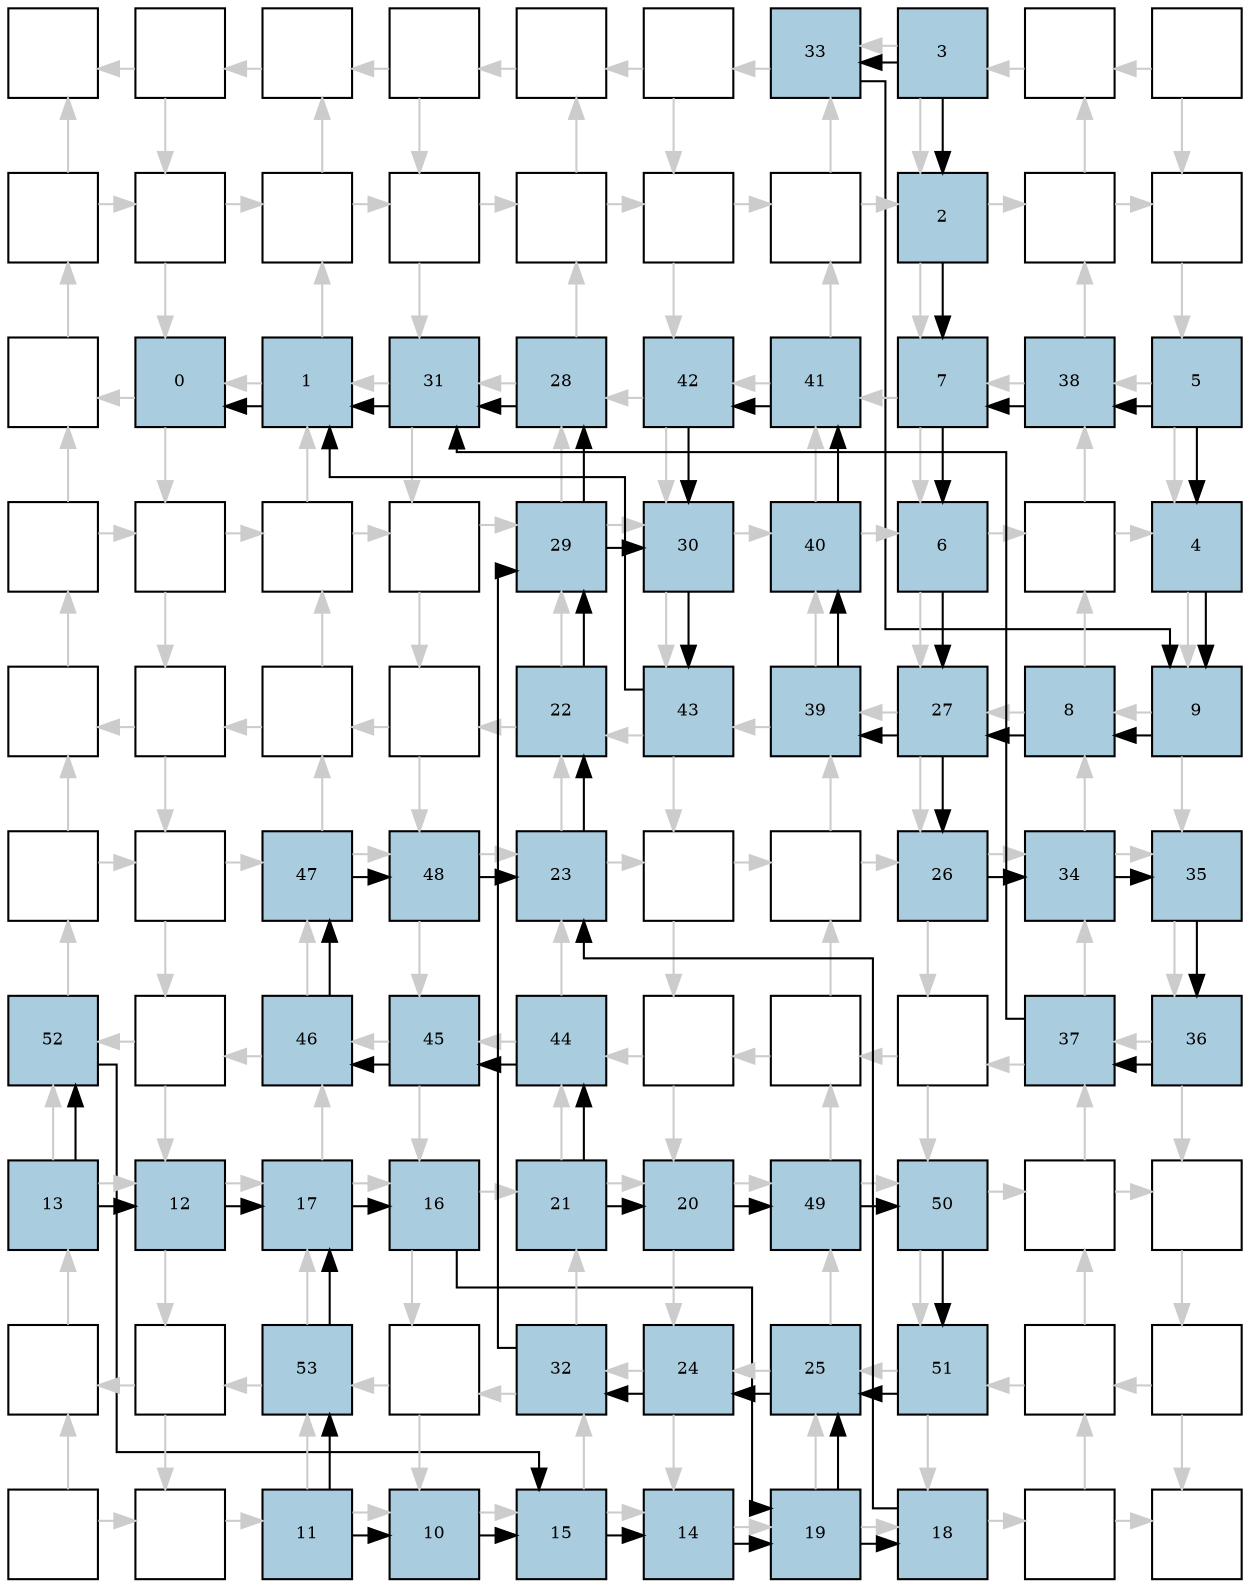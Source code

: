 digraph layout{
rankdir=TB; 

splines=ortho; 

node [style=filled shape=square fixedsize=true width=0.6];
0[label="", fontsize=8, fillcolor="#ffffff"];
1[label="", fontsize=8, fillcolor="#ffffff"];
2[label="", fontsize=8, fillcolor="#ffffff"];
3[label="", fontsize=8, fillcolor="#ffffff"];
4[label="", fontsize=8, fillcolor="#ffffff"];
5[label="", fontsize=8, fillcolor="#ffffff"];
6[label="33", fontsize=8, fillcolor="#a9ccde"];
7[label="3", fontsize=8, fillcolor="#a9ccde"];
8[label="", fontsize=8, fillcolor="#ffffff"];
9[label="", fontsize=8, fillcolor="#ffffff"];
10[label="", fontsize=8, fillcolor="#ffffff"];
11[label="", fontsize=8, fillcolor="#ffffff"];
12[label="", fontsize=8, fillcolor="#ffffff"];
13[label="", fontsize=8, fillcolor="#ffffff"];
14[label="", fontsize=8, fillcolor="#ffffff"];
15[label="", fontsize=8, fillcolor="#ffffff"];
16[label="", fontsize=8, fillcolor="#ffffff"];
17[label="2", fontsize=8, fillcolor="#a9ccde"];
18[label="", fontsize=8, fillcolor="#ffffff"];
19[label="", fontsize=8, fillcolor="#ffffff"];
20[label="", fontsize=8, fillcolor="#ffffff"];
21[label="0", fontsize=8, fillcolor="#a9ccde"];
22[label="1", fontsize=8, fillcolor="#a9ccde"];
23[label="31", fontsize=8, fillcolor="#a9ccde"];
24[label="28", fontsize=8, fillcolor="#a9ccde"];
25[label="42", fontsize=8, fillcolor="#a9ccde"];
26[label="41", fontsize=8, fillcolor="#a9ccde"];
27[label="7", fontsize=8, fillcolor="#a9ccde"];
28[label="38", fontsize=8, fillcolor="#a9ccde"];
29[label="5", fontsize=8, fillcolor="#a9ccde"];
30[label="", fontsize=8, fillcolor="#ffffff"];
31[label="", fontsize=8, fillcolor="#ffffff"];
32[label="", fontsize=8, fillcolor="#ffffff"];
33[label="", fontsize=8, fillcolor="#ffffff"];
34[label="29", fontsize=8, fillcolor="#a9ccde"];
35[label="30", fontsize=8, fillcolor="#a9ccde"];
36[label="40", fontsize=8, fillcolor="#a9ccde"];
37[label="6", fontsize=8, fillcolor="#a9ccde"];
38[label="", fontsize=8, fillcolor="#ffffff"];
39[label="4", fontsize=8, fillcolor="#a9ccde"];
40[label="", fontsize=8, fillcolor="#ffffff"];
41[label="", fontsize=8, fillcolor="#ffffff"];
42[label="", fontsize=8, fillcolor="#ffffff"];
43[label="", fontsize=8, fillcolor="#ffffff"];
44[label="22", fontsize=8, fillcolor="#a9ccde"];
45[label="43", fontsize=8, fillcolor="#a9ccde"];
46[label="39", fontsize=8, fillcolor="#a9ccde"];
47[label="27", fontsize=8, fillcolor="#a9ccde"];
48[label="8", fontsize=8, fillcolor="#a9ccde"];
49[label="9", fontsize=8, fillcolor="#a9ccde"];
50[label="", fontsize=8, fillcolor="#ffffff"];
51[label="", fontsize=8, fillcolor="#ffffff"];
52[label="47", fontsize=8, fillcolor="#a9ccde"];
53[label="48", fontsize=8, fillcolor="#a9ccde"];
54[label="23", fontsize=8, fillcolor="#a9ccde"];
55[label="", fontsize=8, fillcolor="#ffffff"];
56[label="", fontsize=8, fillcolor="#ffffff"];
57[label="26", fontsize=8, fillcolor="#a9ccde"];
58[label="34", fontsize=8, fillcolor="#a9ccde"];
59[label="35", fontsize=8, fillcolor="#a9ccde"];
60[label="52", fontsize=8, fillcolor="#a9ccde"];
61[label="", fontsize=8, fillcolor="#ffffff"];
62[label="46", fontsize=8, fillcolor="#a9ccde"];
63[label="45", fontsize=8, fillcolor="#a9ccde"];
64[label="44", fontsize=8, fillcolor="#a9ccde"];
65[label="", fontsize=8, fillcolor="#ffffff"];
66[label="", fontsize=8, fillcolor="#ffffff"];
67[label="", fontsize=8, fillcolor="#ffffff"];
68[label="37", fontsize=8, fillcolor="#a9ccde"];
69[label="36", fontsize=8, fillcolor="#a9ccde"];
70[label="13", fontsize=8, fillcolor="#a9ccde"];
71[label="12", fontsize=8, fillcolor="#a9ccde"];
72[label="17", fontsize=8, fillcolor="#a9ccde"];
73[label="16", fontsize=8, fillcolor="#a9ccde"];
74[label="21", fontsize=8, fillcolor="#a9ccde"];
75[label="20", fontsize=8, fillcolor="#a9ccde"];
76[label="49", fontsize=8, fillcolor="#a9ccde"];
77[label="50", fontsize=8, fillcolor="#a9ccde"];
78[label="", fontsize=8, fillcolor="#ffffff"];
79[label="", fontsize=8, fillcolor="#ffffff"];
80[label="", fontsize=8, fillcolor="#ffffff"];
81[label="", fontsize=8, fillcolor="#ffffff"];
82[label="53", fontsize=8, fillcolor="#a9ccde"];
83[label="", fontsize=8, fillcolor="#ffffff"];
84[label="32", fontsize=8, fillcolor="#a9ccde"];
85[label="24", fontsize=8, fillcolor="#a9ccde"];
86[label="25", fontsize=8, fillcolor="#a9ccde"];
87[label="51", fontsize=8, fillcolor="#a9ccde"];
88[label="", fontsize=8, fillcolor="#ffffff"];
89[label="", fontsize=8, fillcolor="#ffffff"];
90[label="", fontsize=8, fillcolor="#ffffff"];
91[label="", fontsize=8, fillcolor="#ffffff"];
92[label="11", fontsize=8, fillcolor="#a9ccde"];
93[label="10", fontsize=8, fillcolor="#a9ccde"];
94[label="15", fontsize=8, fillcolor="#a9ccde"];
95[label="14", fontsize=8, fillcolor="#a9ccde"];
96[label="19", fontsize=8, fillcolor="#a9ccde"];
97[label="18", fontsize=8, fillcolor="#a9ccde"];
98[label="", fontsize=8, fillcolor="#ffffff"];
99[label="", fontsize=8, fillcolor="#ffffff"];
edge [constraint=false, style=vis];
1 -> 0 [color="#cccccc"];
1 -> 11 [color="#cccccc"];
2 -> 1 [color="#cccccc"];
3 -> 2 [color="#cccccc"];
3 -> 13 [color="#cccccc"];
4 -> 3 [color="#cccccc"];
5 -> 4 [color="#cccccc"];
5 -> 15 [color="#cccccc"];
6 -> 5 [color="#cccccc"];
7 -> 6 [color="#cccccc"];
7 -> 17 [color="#cccccc"];
8 -> 7 [color="#cccccc"];
9 -> 8 [color="#cccccc"];
9 -> 19 [color="#cccccc"];
10 -> 11 [color="#cccccc"];
10 -> 0 [color="#cccccc"];
11 -> 21 [color="#cccccc"];
11 -> 12 [color="#cccccc"];
12 -> 13 [color="#cccccc"];
12 -> 2 [color="#cccccc"];
13 -> 23 [color="#cccccc"];
13 -> 14 [color="#cccccc"];
14 -> 15 [color="#cccccc"];
14 -> 4 [color="#cccccc"];
15 -> 25 [color="#cccccc"];
15 -> 16 [color="#cccccc"];
16 -> 17 [color="#cccccc"];
16 -> 6 [color="#cccccc"];
17 -> 27 [color="#cccccc"];
17 -> 18 [color="#cccccc"];
18 -> 19 [color="#cccccc"];
18 -> 8 [color="#cccccc"];
19 -> 29 [color="#cccccc"];
20 -> 10 [color="#cccccc"];
21 -> 20 [color="#cccccc"];
21 -> 31 [color="#cccccc"];
22 -> 12 [color="#cccccc"];
22 -> 21 [color="#cccccc"];
23 -> 22 [color="#cccccc"];
23 -> 33 [color="#cccccc"];
24 -> 14 [color="#cccccc"];
24 -> 23 [color="#cccccc"];
25 -> 24 [color="#cccccc"];
25 -> 35 [color="#cccccc"];
26 -> 16 [color="#cccccc"];
26 -> 25 [color="#cccccc"];
27 -> 26 [color="#cccccc"];
27 -> 37 [color="#cccccc"];
28 -> 18 [color="#cccccc"];
28 -> 27 [color="#cccccc"];
29 -> 28 [color="#cccccc"];
29 -> 39 [color="#cccccc"];
30 -> 31 [color="#cccccc"];
30 -> 20 [color="#cccccc"];
31 -> 41 [color="#cccccc"];
31 -> 32 [color="#cccccc"];
32 -> 33 [color="#cccccc"];
32 -> 22 [color="#cccccc"];
33 -> 43 [color="#cccccc"];
33 -> 34 [color="#cccccc"];
34 -> 35 [color="#cccccc"];
34 -> 24 [color="#cccccc"];
35 -> 45 [color="#cccccc"];
35 -> 36 [color="#cccccc"];
36 -> 37 [color="#cccccc"];
36 -> 26 [color="#cccccc"];
37 -> 47 [color="#cccccc"];
37 -> 38 [color="#cccccc"];
38 -> 39 [color="#cccccc"];
38 -> 28 [color="#cccccc"];
39 -> 49 [color="#cccccc"];
40 -> 30 [color="#cccccc"];
41 -> 40 [color="#cccccc"];
41 -> 51 [color="#cccccc"];
42 -> 32 [color="#cccccc"];
42 -> 41 [color="#cccccc"];
43 -> 42 [color="#cccccc"];
43 -> 53 [color="#cccccc"];
44 -> 34 [color="#cccccc"];
44 -> 43 [color="#cccccc"];
45 -> 44 [color="#cccccc"];
45 -> 55 [color="#cccccc"];
46 -> 36 [color="#cccccc"];
46 -> 45 [color="#cccccc"];
47 -> 46 [color="#cccccc"];
47 -> 57 [color="#cccccc"];
48 -> 38 [color="#cccccc"];
48 -> 47 [color="#cccccc"];
49 -> 48 [color="#cccccc"];
49 -> 59 [color="#cccccc"];
50 -> 51 [color="#cccccc"];
50 -> 40 [color="#cccccc"];
51 -> 61 [color="#cccccc"];
51 -> 52 [color="#cccccc"];
52 -> 53 [color="#cccccc"];
52 -> 42 [color="#cccccc"];
53 -> 63 [color="#cccccc"];
53 -> 54 [color="#cccccc"];
54 -> 55 [color="#cccccc"];
54 -> 44 [color="#cccccc"];
55 -> 65 [color="#cccccc"];
55 -> 56 [color="#cccccc"];
56 -> 57 [color="#cccccc"];
56 -> 46 [color="#cccccc"];
57 -> 67 [color="#cccccc"];
57 -> 58 [color="#cccccc"];
58 -> 59 [color="#cccccc"];
58 -> 48 [color="#cccccc"];
59 -> 69 [color="#cccccc"];
60 -> 50 [color="#cccccc"];
61 -> 60 [color="#cccccc"];
61 -> 71 [color="#cccccc"];
62 -> 52 [color="#cccccc"];
62 -> 61 [color="#cccccc"];
63 -> 62 [color="#cccccc"];
63 -> 73 [color="#cccccc"];
64 -> 54 [color="#cccccc"];
64 -> 63 [color="#cccccc"];
65 -> 64 [color="#cccccc"];
65 -> 75 [color="#cccccc"];
66 -> 56 [color="#cccccc"];
66 -> 65 [color="#cccccc"];
67 -> 66 [color="#cccccc"];
67 -> 77 [color="#cccccc"];
68 -> 58 [color="#cccccc"];
68 -> 67 [color="#cccccc"];
69 -> 68 [color="#cccccc"];
69 -> 79 [color="#cccccc"];
70 -> 71 [color="#cccccc"];
70 -> 60 [color="#cccccc"];
71 -> 81 [color="#cccccc"];
71 -> 72 [color="#cccccc"];
72 -> 73 [color="#cccccc"];
72 -> 62 [color="#cccccc"];
73 -> 83 [color="#cccccc"];
73 -> 74 [color="#cccccc"];
74 -> 75 [color="#cccccc"];
74 -> 64 [color="#cccccc"];
75 -> 85 [color="#cccccc"];
75 -> 76 [color="#cccccc"];
76 -> 77 [color="#cccccc"];
76 -> 66 [color="#cccccc"];
77 -> 87 [color="#cccccc"];
77 -> 78 [color="#cccccc"];
78 -> 79 [color="#cccccc"];
78 -> 68 [color="#cccccc"];
79 -> 89 [color="#cccccc"];
80 -> 70 [color="#cccccc"];
81 -> 80 [color="#cccccc"];
81 -> 91 [color="#cccccc"];
82 -> 72 [color="#cccccc"];
82 -> 81 [color="#cccccc"];
83 -> 82 [color="#cccccc"];
83 -> 93 [color="#cccccc"];
84 -> 74 [color="#cccccc"];
84 -> 83 [color="#cccccc"];
85 -> 84 [color="#cccccc"];
85 -> 95 [color="#cccccc"];
86 -> 76 [color="#cccccc"];
86 -> 85 [color="#cccccc"];
87 -> 86 [color="#cccccc"];
87 -> 97 [color="#cccccc"];
88 -> 78 [color="#cccccc"];
88 -> 87 [color="#cccccc"];
89 -> 88 [color="#cccccc"];
89 -> 99 [color="#cccccc"];
90 -> 91 [color="#cccccc"];
90 -> 80 [color="#cccccc"];
91 -> 92 [color="#cccccc"];
92 -> 93 [color="#cccccc"];
92 -> 82 [color="#cccccc"];
93 -> 94 [color="#cccccc"];
94 -> 95 [color="#cccccc"];
94 -> 84 [color="#cccccc"];
95 -> 96 [color="#cccccc"];
96 -> 97 [color="#cccccc"];
96 -> 86 [color="#cccccc"];
97 -> 98 [color="#cccccc"];
98 -> 99 [color="#cccccc"];
98 -> 88 [color="#cccccc"];
95 -> 96;
73 -> 96;
37 -> 47;
48 -> 47;
34 -> 24;
47 -> 57;
44 -> 34;
85 -> 84;
84 -> 34;
22 -> 21;
7 -> 6;
6 -> 49;
39 -> 49;
57 -> 58;
58 -> 59;
59 -> 69;
69 -> 68;
68 -> 23;
24 -> 23;
7 -> 17;
29 -> 28;
28 -> 27;
17 -> 27;
29 -> 39;
27 -> 37;
49 -> 48;
47 -> 46;
46 -> 36;
36 -> 26;
26 -> 25;
25 -> 35;
34 -> 35;
23 -> 22;
35 -> 45;
45 -> 22;
94 -> 95;
86 -> 85;
54 -> 44;
74 -> 75;
74 -> 64;
64 -> 63;
63 -> 62;
62 -> 52;
52 -> 53;
53 -> 54;
97 -> 54;
92 -> 93;
96 -> 97;
96 -> 86;
75 -> 76;
76 -> 77;
77 -> 87;
87 -> 86;
70 -> 71;
72 -> 73;
70 -> 60;
60 -> 94;
93 -> 94;
92 -> 82;
82 -> 72;
71 -> 72;
edge [constraint=true, style=invis];
0 -> 10 -> 20 -> 30 -> 40 -> 50 -> 60 -> 70 -> 80 -> 90;
1 -> 11 -> 21 -> 31 -> 41 -> 51 -> 61 -> 71 -> 81 -> 91;
2 -> 12 -> 22 -> 32 -> 42 -> 52 -> 62 -> 72 -> 82 -> 92;
3 -> 13 -> 23 -> 33 -> 43 -> 53 -> 63 -> 73 -> 83 -> 93;
4 -> 14 -> 24 -> 34 -> 44 -> 54 -> 64 -> 74 -> 84 -> 94;
5 -> 15 -> 25 -> 35 -> 45 -> 55 -> 65 -> 75 -> 85 -> 95;
6 -> 16 -> 26 -> 36 -> 46 -> 56 -> 66 -> 76 -> 86 -> 96;
7 -> 17 -> 27 -> 37 -> 47 -> 57 -> 67 -> 77 -> 87 -> 97;
8 -> 18 -> 28 -> 38 -> 48 -> 58 -> 68 -> 78 -> 88 -> 98;
9 -> 19 -> 29 -> 39 -> 49 -> 59 -> 69 -> 79 -> 89 -> 99;
rank = same { 0 -> 1 -> 2 -> 3 -> 4 -> 5 -> 6 -> 7 -> 8 -> 9;};
rank = same { 10 -> 11 -> 12 -> 13 -> 14 -> 15 -> 16 -> 17 -> 18 -> 19;};
rank = same { 20 -> 21 -> 22 -> 23 -> 24 -> 25 -> 26 -> 27 -> 28 -> 29;};
rank = same { 30 -> 31 -> 32 -> 33 -> 34 -> 35 -> 36 -> 37 -> 38 -> 39;};
rank = same { 40 -> 41 -> 42 -> 43 -> 44 -> 45 -> 46 -> 47 -> 48 -> 49;};
rank = same { 50 -> 51 -> 52 -> 53 -> 54 -> 55 -> 56 -> 57 -> 58 -> 59;};
rank = same { 60 -> 61 -> 62 -> 63 -> 64 -> 65 -> 66 -> 67 -> 68 -> 69;};
rank = same { 70 -> 71 -> 72 -> 73 -> 74 -> 75 -> 76 -> 77 -> 78 -> 79;};
rank = same { 80 -> 81 -> 82 -> 83 -> 84 -> 85 -> 86 -> 87 -> 88 -> 89;};
rank = same { 90 -> 91 -> 92 -> 93 -> 94 -> 95 -> 96 -> 97 -> 98 -> 99;};
}
